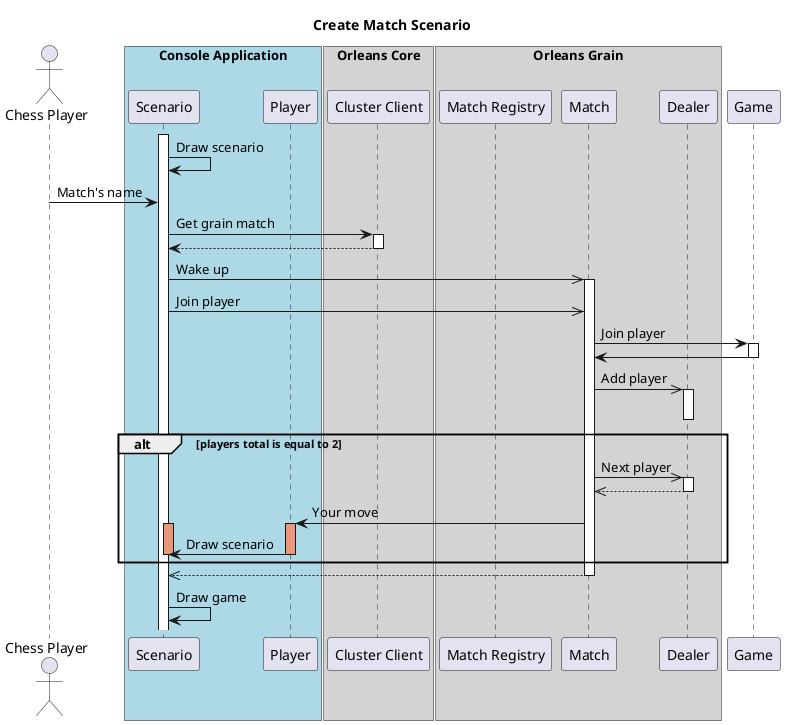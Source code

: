 @startuml create-match.sequence

title Create Match Scenario

actor "Chess Player" as chessPlayer

box "Console Application" #LightBlue
  participant "Scenario" as scenario
  participant Player as player
end box

box "Orleans Core" #LightGray
	participant "Cluster Client" as clusterClient
end box

box "Orleans Grain" #LightGray
  participant "Match Registry" as matchRegistry
  participant Match as match
  participant Dealer as dealer
end box

participant Game as game

activate scenario

!startsub Main
  scenario -> scenario : Draw scenario
  chessPlayer -> scenario : Match's name

  scenario -> clusterClient : Get grain match
  activate clusterClient

  clusterClient --> scenario
  deactivate clusterClient

  scenario ->> match : Wake up
  activate match

  scenario ->> match : Join player
  match -> game : Join player
  activate game

  game -> match
  deactivate game

  match ->> dealer : Add player
  activate dealer
  deactivate dealer

  alt players total is equal to 2
    match ->> dealer : Next player
    activate dealer

    dealer -->> match
    deactivate dealer

    match -> player : Your move
    activate player #DarkSalmon
    activate scenario #DarkSalmon

    player -> scenario : Draw scenario
    deactivate player
    deactivate scenario
  end

  match -->> scenario
  deactivate dealer
  deactivate match

  scenario -> scenario : Draw game
!endsub

@enduml
